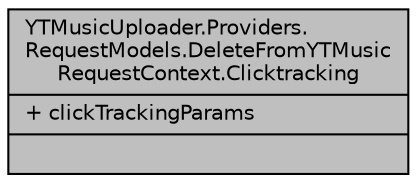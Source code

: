 digraph "YTMusicUploader.Providers.RequestModels.DeleteFromYTMusicRequestContext.Clicktracking"
{
 // LATEX_PDF_SIZE
  edge [fontname="Helvetica",fontsize="10",labelfontname="Helvetica",labelfontsize="10"];
  node [fontname="Helvetica",fontsize="10",shape=record];
  Node1 [label="{YTMusicUploader.Providers.\lRequestModels.DeleteFromYTMusic\lRequestContext.Clicktracking\n|+ clickTrackingParams\l|}",height=0.2,width=0.4,color="black", fillcolor="grey75", style="filled", fontcolor="black",tooltip=" "];
}
